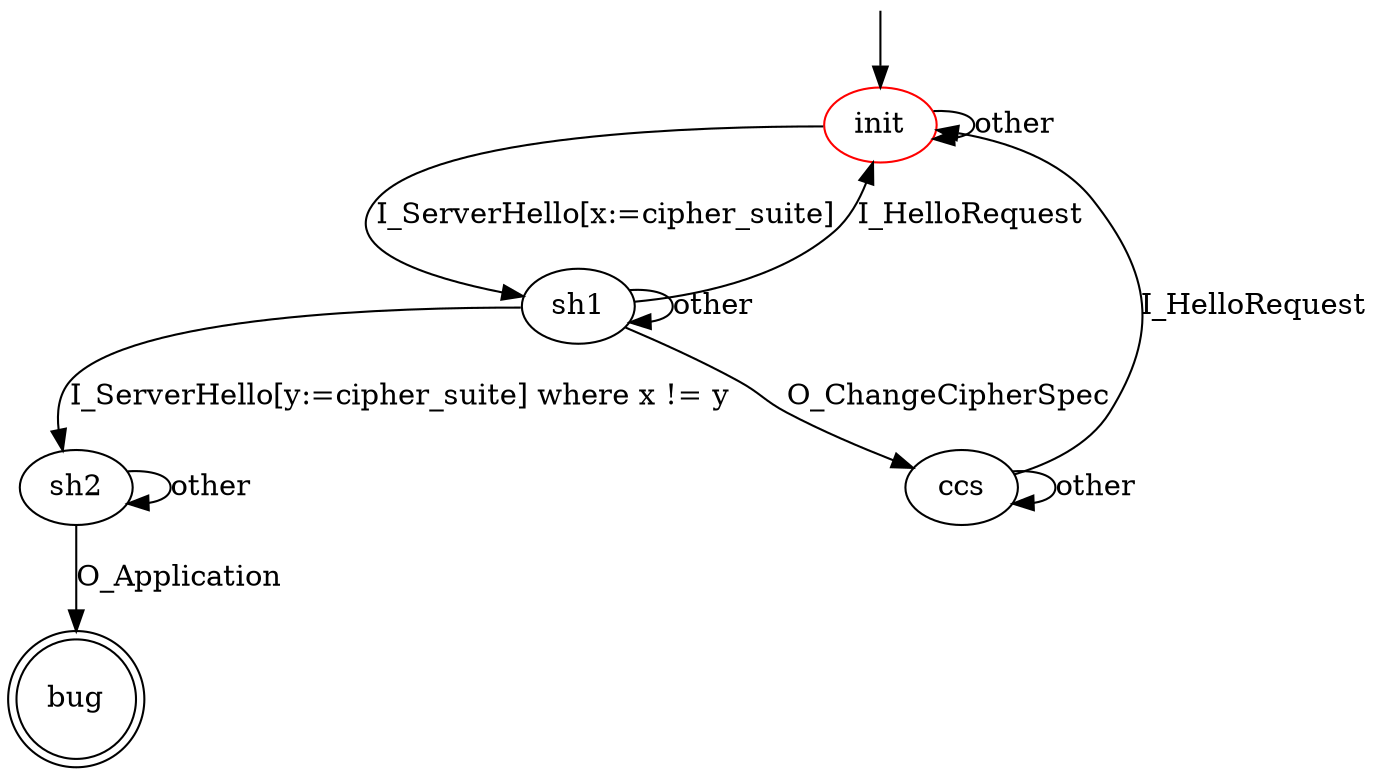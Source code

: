digraph G {
label=""
init [color="red"]
bug [shape="doublecircle"]

init -> sh1 [label="I_ServerHello[x:=cipher_suite]"]
init -> init [label="other"]

sh1 -> sh2 [label="I_ServerHello[y:=cipher_suite] where x != y"]
sh1 -> init [label="I_HelloRequest"]
sh1 -> ccs [label="O_ChangeCipherSpec"]
sh1 -> sh1 [label="other"]

sh2 -> bug [label="O_Application"]
sh2 -> sh2 [label="other"]

ccs -> init [label="I_HelloRequest"]
ccs -> ccs [label="other"]

__start0 [label="" shape="none" width="0" height="0"];
__start0 -> init;
}
